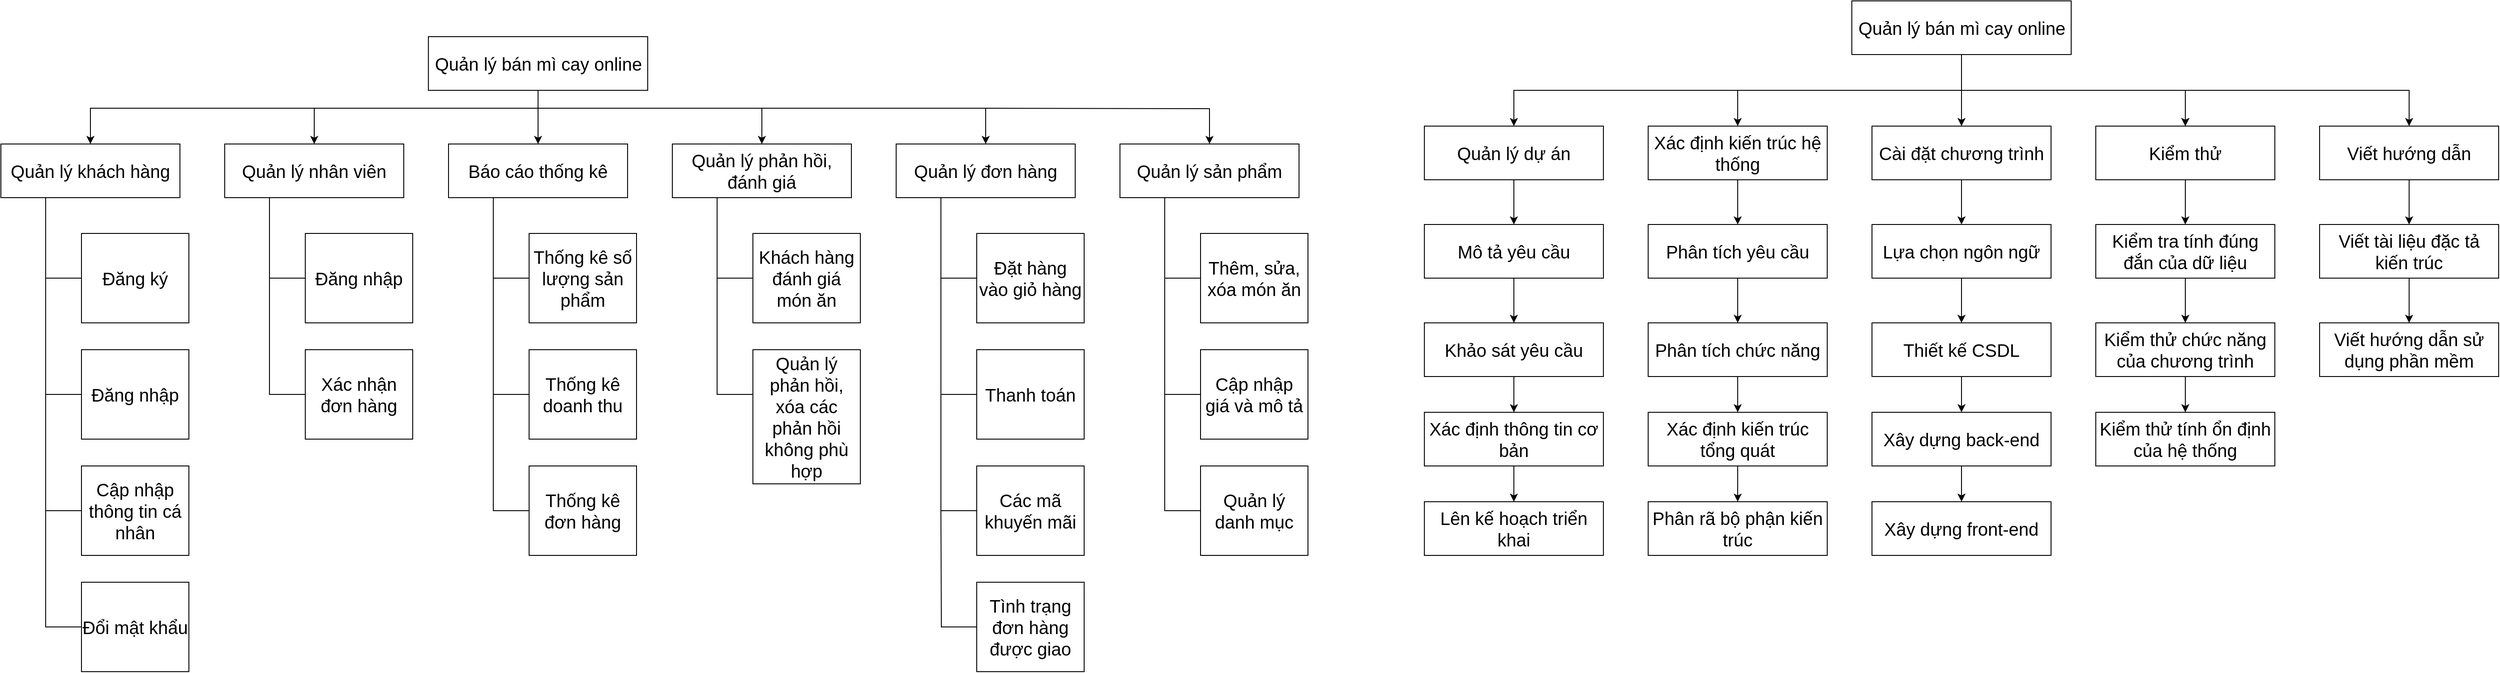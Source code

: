 <mxfile version="26.1.0">
  <diagram name="Page-1" id="t7mp8thndAIZZq_46Ynx">
    <mxGraphModel dx="2534" dy="904" grid="1" gridSize="10" guides="1" tooltips="1" connect="1" arrows="1" fold="1" page="1" pageScale="1" pageWidth="850" pageHeight="1100" math="0" shadow="0">
      <root>
        <mxCell id="0" />
        <mxCell id="1" parent="0" />
        <mxCell id="rERKmSlaa6cY_zSiYhxS-1" value="&lt;font style=&quot;font-size: 20px;&quot;&gt;&lt;font style=&quot;&quot;&gt;Quản&lt;/font&gt;&amp;nbsp;lý bán mì cay online&lt;/font&gt;" style="rounded=0;whiteSpace=wrap;html=1;" parent="1" vertex="1">
          <mxGeometry x="467.5" y="160" width="245" height="60" as="geometry" />
        </mxCell>
        <mxCell id="rERKmSlaa6cY_zSiYhxS-2" value="&lt;span style=&quot;font-size: 20px;&quot;&gt;Quản lý khách hàng&lt;/span&gt;" style="rounded=0;whiteSpace=wrap;html=1;" parent="1" vertex="1">
          <mxGeometry x="-10" y="280" width="200" height="60" as="geometry" />
        </mxCell>
        <mxCell id="rERKmSlaa6cY_zSiYhxS-4" value="&lt;span style=&quot;font-size: 20px;&quot;&gt;Quản lý nhân viên&lt;/span&gt;" style="rounded=0;whiteSpace=wrap;html=1;" parent="1" vertex="1">
          <mxGeometry x="240" y="280" width="200" height="60" as="geometry" />
        </mxCell>
        <mxCell id="rERKmSlaa6cY_zSiYhxS-5" value="&lt;span style=&quot;font-size: 20px;&quot;&gt;Báo cáo thống kê&lt;/span&gt;" style="rounded=0;whiteSpace=wrap;html=1;" parent="1" vertex="1">
          <mxGeometry x="490" y="280" width="200" height="60" as="geometry" />
        </mxCell>
        <mxCell id="rERKmSlaa6cY_zSiYhxS-6" value="&lt;span style=&quot;font-size: 20px;&quot;&gt;Quản lý phản hồi, đánh giá&lt;/span&gt;" style="rounded=0;whiteSpace=wrap;html=1;" parent="1" vertex="1">
          <mxGeometry x="740" y="280" width="200" height="60" as="geometry" />
        </mxCell>
        <mxCell id="g5ewoE6nvLTf_8WwbgQn-1" value="&lt;span style=&quot;font-size: 20px;&quot;&gt;Thống kê số lượng sản phẩm&lt;/span&gt;" style="rounded=0;whiteSpace=wrap;html=1;" parent="1" vertex="1">
          <mxGeometry x="580" y="380" width="120" height="100" as="geometry" />
        </mxCell>
        <mxCell id="g5ewoE6nvLTf_8WwbgQn-2" value="&lt;span style=&quot;font-size: 20px;&quot;&gt;Thống kê doanh thu&lt;/span&gt;" style="rounded=0;whiteSpace=wrap;html=1;" parent="1" vertex="1">
          <mxGeometry x="580" y="510" width="120" height="100" as="geometry" />
        </mxCell>
        <mxCell id="g5ewoE6nvLTf_8WwbgQn-3" value="&lt;span style=&quot;font-size: 20px;&quot;&gt;Thống kê đơn hàng&lt;/span&gt;" style="rounded=0;whiteSpace=wrap;html=1;" parent="1" vertex="1">
          <mxGeometry x="580" y="640" width="120" height="100" as="geometry" />
        </mxCell>
        <mxCell id="g5ewoE6nvLTf_8WwbgQn-5" value="&lt;span style=&quot;font-size: 20px;&quot;&gt;Đăng ký&lt;/span&gt;" style="rounded=0;whiteSpace=wrap;html=1;" parent="1" vertex="1">
          <mxGeometry x="80" y="380" width="120" height="100" as="geometry" />
        </mxCell>
        <mxCell id="g5ewoE6nvLTf_8WwbgQn-7" value="&lt;span style=&quot;font-size: 20px;&quot;&gt;Đăng nhập&lt;/span&gt;" style="rounded=0;whiteSpace=wrap;html=1;" parent="1" vertex="1">
          <mxGeometry x="80" y="510" width="120" height="100" as="geometry" />
        </mxCell>
        <mxCell id="g5ewoE6nvLTf_8WwbgQn-8" value="&lt;span style=&quot;font-size: 20px;&quot;&gt;Cập nhập thông tin cá nhân&lt;/span&gt;" style="rounded=0;whiteSpace=wrap;html=1;" parent="1" vertex="1">
          <mxGeometry x="80" y="640" width="120" height="100" as="geometry" />
        </mxCell>
        <mxCell id="g5ewoE6nvLTf_8WwbgQn-9" value="&lt;span style=&quot;font-size: 20px;&quot;&gt;Đổi mật khẩu&lt;/span&gt;" style="rounded=0;whiteSpace=wrap;html=1;" parent="1" vertex="1">
          <mxGeometry x="80" y="770" width="120" height="100" as="geometry" />
        </mxCell>
        <mxCell id="g5ewoE6nvLTf_8WwbgQn-10" value="&lt;span style=&quot;font-size: 20px;&quot;&gt;Đăng nhập&lt;/span&gt;" style="rounded=0;whiteSpace=wrap;html=1;" parent="1" vertex="1">
          <mxGeometry x="330" y="380" width="120" height="100" as="geometry" />
        </mxCell>
        <mxCell id="g5ewoE6nvLTf_8WwbgQn-11" value="&lt;span style=&quot;font-size: 20px;&quot;&gt;Xác nhận đơn hàng&lt;/span&gt;" style="rounded=0;whiteSpace=wrap;html=1;" parent="1" vertex="1">
          <mxGeometry x="330" y="510" width="120" height="100" as="geometry" />
        </mxCell>
        <mxCell id="g5ewoE6nvLTf_8WwbgQn-13" value="&lt;span style=&quot;font-size: 20px;&quot;&gt;Khách hàng đánh giá món ăn&lt;/span&gt;" style="rounded=0;whiteSpace=wrap;html=1;" parent="1" vertex="1">
          <mxGeometry x="830" y="380" width="120" height="100" as="geometry" />
        </mxCell>
        <mxCell id="g5ewoE6nvLTf_8WwbgQn-14" value="&lt;span style=&quot;font-size: 20px;&quot;&gt;Quản lý phản hồi, xóa các phản hồi không phù hợp&lt;/span&gt;" style="rounded=0;whiteSpace=wrap;html=1;" parent="1" vertex="1">
          <mxGeometry x="830" y="510" width="120" height="150" as="geometry" />
        </mxCell>
        <mxCell id="g5ewoE6nvLTf_8WwbgQn-17" value="&lt;span style=&quot;font-size: 20px;&quot;&gt;Quản lý đơn hàng&lt;/span&gt;" style="rounded=0;whiteSpace=wrap;html=1;" parent="1" vertex="1">
          <mxGeometry x="990" y="280" width="200" height="60" as="geometry" />
        </mxCell>
        <mxCell id="g5ewoE6nvLTf_8WwbgQn-18" value="&lt;span style=&quot;font-size: 20px;&quot;&gt;Đặt hàng vào giỏ hàng&lt;/span&gt;" style="rounded=0;whiteSpace=wrap;html=1;" parent="1" vertex="1">
          <mxGeometry x="1080" y="380" width="120" height="100" as="geometry" />
        </mxCell>
        <mxCell id="g5ewoE6nvLTf_8WwbgQn-19" value="&lt;span style=&quot;font-size: 20px;&quot;&gt;Thanh toán&lt;/span&gt;" style="rounded=0;whiteSpace=wrap;html=1;" parent="1" vertex="1">
          <mxGeometry x="1080" y="510" width="120" height="100" as="geometry" />
        </mxCell>
        <mxCell id="g5ewoE6nvLTf_8WwbgQn-20" value="&lt;span style=&quot;font-size: 20px;&quot;&gt;Các mã khuyến mãi&lt;/span&gt;" style="rounded=0;whiteSpace=wrap;html=1;" parent="1" vertex="1">
          <mxGeometry x="1080" y="640" width="120" height="100" as="geometry" />
        </mxCell>
        <mxCell id="g5ewoE6nvLTf_8WwbgQn-46" value="" style="endArrow=classic;html=1;rounded=0;edgeStyle=orthogonalEdgeStyle;" parent="1" source="rERKmSlaa6cY_zSiYhxS-1" target="rERKmSlaa6cY_zSiYhxS-2" edge="1">
          <mxGeometry width="50" height="50" relative="1" as="geometry">
            <mxPoint x="610" y="350" as="sourcePoint" />
            <mxPoint x="550" y="260" as="targetPoint" />
            <Array as="points">
              <mxPoint x="590" y="240" />
              <mxPoint x="90" y="240" />
            </Array>
          </mxGeometry>
        </mxCell>
        <mxCell id="g5ewoE6nvLTf_8WwbgQn-49" value="" style="endArrow=classic;html=1;rounded=0;" parent="1" target="rERKmSlaa6cY_zSiYhxS-4" edge="1">
          <mxGeometry width="50" height="50" relative="1" as="geometry">
            <mxPoint x="340" y="240" as="sourcePoint" />
            <mxPoint x="330" y="240" as="targetPoint" />
          </mxGeometry>
        </mxCell>
        <mxCell id="g5ewoE6nvLTf_8WwbgQn-50" value="" style="endArrow=classic;html=1;rounded=0;" parent="1" target="rERKmSlaa6cY_zSiYhxS-5" edge="1">
          <mxGeometry width="50" height="50" relative="1" as="geometry">
            <mxPoint x="590" y="240" as="sourcePoint" />
            <mxPoint x="350" y="290" as="targetPoint" />
          </mxGeometry>
        </mxCell>
        <mxCell id="g5ewoE6nvLTf_8WwbgQn-51" value="" style="endArrow=classic;html=1;rounded=0;edgeStyle=orthogonalEdgeStyle;" parent="1" source="rERKmSlaa6cY_zSiYhxS-1" target="g5ewoE6nvLTf_8WwbgQn-17" edge="1">
          <mxGeometry width="50" height="50" relative="1" as="geometry">
            <mxPoint x="610" y="350" as="sourcePoint" />
            <mxPoint x="660" y="300" as="targetPoint" />
            <Array as="points">
              <mxPoint x="590" y="240" />
              <mxPoint x="1090" y="240" />
            </Array>
          </mxGeometry>
        </mxCell>
        <mxCell id="g5ewoE6nvLTf_8WwbgQn-52" value="" style="endArrow=classic;html=1;rounded=0;" parent="1" target="rERKmSlaa6cY_zSiYhxS-6" edge="1">
          <mxGeometry width="50" height="50" relative="1" as="geometry">
            <mxPoint x="840" y="240" as="sourcePoint" />
            <mxPoint x="660" y="300" as="targetPoint" />
          </mxGeometry>
        </mxCell>
        <mxCell id="g5ewoE6nvLTf_8WwbgQn-53" value="" style="endArrow=none;html=1;rounded=0;edgeStyle=orthogonalEdgeStyle;startFill=0;" parent="1" source="rERKmSlaa6cY_zSiYhxS-2" target="g5ewoE6nvLTf_8WwbgQn-9" edge="1">
          <mxGeometry width="50" height="50" relative="1" as="geometry">
            <mxPoint x="40" y="370" as="sourcePoint" />
            <mxPoint x="660" y="300" as="targetPoint" />
            <Array as="points">
              <mxPoint x="40" y="820" />
            </Array>
          </mxGeometry>
        </mxCell>
        <mxCell id="g5ewoE6nvLTf_8WwbgQn-54" value="" style="endArrow=none;html=1;rounded=0;" parent="1" source="g5ewoE6nvLTf_8WwbgQn-8" edge="1">
          <mxGeometry width="50" height="50" relative="1" as="geometry">
            <mxPoint x="230" y="650" as="sourcePoint" />
            <mxPoint x="40" y="690" as="targetPoint" />
          </mxGeometry>
        </mxCell>
        <mxCell id="g5ewoE6nvLTf_8WwbgQn-55" value="" style="endArrow=none;html=1;rounded=0;" parent="1" target="g5ewoE6nvLTf_8WwbgQn-7" edge="1">
          <mxGeometry width="50" height="50" relative="1" as="geometry">
            <mxPoint x="40" y="560" as="sourcePoint" />
            <mxPoint x="280" y="600" as="targetPoint" />
          </mxGeometry>
        </mxCell>
        <mxCell id="g5ewoE6nvLTf_8WwbgQn-56" value="" style="endArrow=none;html=1;rounded=0;" parent="1" target="g5ewoE6nvLTf_8WwbgQn-5" edge="1">
          <mxGeometry width="50" height="50" relative="1" as="geometry">
            <mxPoint x="40" y="430" as="sourcePoint" />
            <mxPoint x="280" y="600" as="targetPoint" />
          </mxGeometry>
        </mxCell>
        <mxCell id="g5ewoE6nvLTf_8WwbgQn-57" value="" style="endArrow=none;html=1;rounded=0;edgeStyle=orthogonalEdgeStyle;" parent="1" source="g5ewoE6nvLTf_8WwbgQn-11" target="rERKmSlaa6cY_zSiYhxS-4" edge="1">
          <mxGeometry width="50" height="50" relative="1" as="geometry">
            <mxPoint x="370" y="550" as="sourcePoint" />
            <mxPoint x="420" y="500" as="targetPoint" />
            <Array as="points">
              <mxPoint x="290" y="560" />
            </Array>
          </mxGeometry>
        </mxCell>
        <mxCell id="g5ewoE6nvLTf_8WwbgQn-58" value="" style="endArrow=none;html=1;rounded=0;" parent="1" target="g5ewoE6nvLTf_8WwbgQn-10" edge="1">
          <mxGeometry width="50" height="50" relative="1" as="geometry">
            <mxPoint x="290" y="430" as="sourcePoint" />
            <mxPoint x="420" y="500" as="targetPoint" />
          </mxGeometry>
        </mxCell>
        <mxCell id="g5ewoE6nvLTf_8WwbgQn-59" value="" style="endArrow=none;html=1;rounded=0;edgeStyle=orthogonalEdgeStyle;" parent="1" source="g5ewoE6nvLTf_8WwbgQn-3" target="rERKmSlaa6cY_zSiYhxS-5" edge="1">
          <mxGeometry width="50" height="50" relative="1" as="geometry">
            <mxPoint x="370" y="550" as="sourcePoint" />
            <mxPoint x="420" y="500" as="targetPoint" />
            <Array as="points">
              <mxPoint x="540" y="690" />
            </Array>
          </mxGeometry>
        </mxCell>
        <mxCell id="g5ewoE6nvLTf_8WwbgQn-60" value="" style="endArrow=none;html=1;rounded=0;" parent="1" target="g5ewoE6nvLTf_8WwbgQn-2" edge="1">
          <mxGeometry width="50" height="50" relative="1" as="geometry">
            <mxPoint x="540" y="560" as="sourcePoint" />
            <mxPoint x="420" y="500" as="targetPoint" />
          </mxGeometry>
        </mxCell>
        <mxCell id="g5ewoE6nvLTf_8WwbgQn-61" value="" style="endArrow=none;html=1;rounded=0;" parent="1" target="g5ewoE6nvLTf_8WwbgQn-1" edge="1">
          <mxGeometry width="50" height="50" relative="1" as="geometry">
            <mxPoint x="540" y="430" as="sourcePoint" />
            <mxPoint x="420" y="500" as="targetPoint" />
          </mxGeometry>
        </mxCell>
        <mxCell id="g5ewoE6nvLTf_8WwbgQn-62" value="" style="endArrow=none;html=1;rounded=0;edgeStyle=orthogonalEdgeStyle;" parent="1" source="g5ewoE6nvLTf_8WwbgQn-14" target="rERKmSlaa6cY_zSiYhxS-6" edge="1">
          <mxGeometry width="50" height="50" relative="1" as="geometry">
            <mxPoint x="890" y="550" as="sourcePoint" />
            <mxPoint x="940" y="500" as="targetPoint" />
            <Array as="points">
              <mxPoint x="790" y="560" />
            </Array>
          </mxGeometry>
        </mxCell>
        <mxCell id="g5ewoE6nvLTf_8WwbgQn-66" value="" style="endArrow=none;html=1;rounded=0;" parent="1" target="g5ewoE6nvLTf_8WwbgQn-13" edge="1">
          <mxGeometry width="50" height="50" relative="1" as="geometry">
            <mxPoint x="790" y="430" as="sourcePoint" />
            <mxPoint x="940" y="500" as="targetPoint" />
          </mxGeometry>
        </mxCell>
        <mxCell id="g5ewoE6nvLTf_8WwbgQn-67" value="" style="endArrow=none;html=1;rounded=0;edgeStyle=orthogonalEdgeStyle;" parent="1" source="g5ewoE6nvLTf_8WwbgQn-20" target="g5ewoE6nvLTf_8WwbgQn-17" edge="1">
          <mxGeometry width="50" height="50" relative="1" as="geometry">
            <mxPoint x="890" y="550" as="sourcePoint" />
            <mxPoint x="940" y="500" as="targetPoint" />
            <Array as="points">
              <mxPoint x="1040" y="690" />
            </Array>
          </mxGeometry>
        </mxCell>
        <mxCell id="g5ewoE6nvLTf_8WwbgQn-68" value="" style="endArrow=none;html=1;rounded=0;" parent="1" target="g5ewoE6nvLTf_8WwbgQn-19" edge="1">
          <mxGeometry width="50" height="50" relative="1" as="geometry">
            <mxPoint x="1040" y="560" as="sourcePoint" />
            <mxPoint x="940" y="500" as="targetPoint" />
          </mxGeometry>
        </mxCell>
        <mxCell id="g5ewoE6nvLTf_8WwbgQn-69" value="" style="endArrow=none;html=1;rounded=0;" parent="1" target="g5ewoE6nvLTf_8WwbgQn-18" edge="1">
          <mxGeometry width="50" height="50" relative="1" as="geometry">
            <mxPoint x="1040" y="430" as="sourcePoint" />
            <mxPoint x="940" y="500" as="targetPoint" />
          </mxGeometry>
        </mxCell>
        <mxCell id="g5ewoE6nvLTf_8WwbgQn-70" value="&lt;span style=&quot;font-size: 20px;&quot;&gt;Quản lý sản phẩm&lt;/span&gt;" style="rounded=0;whiteSpace=wrap;html=1;" parent="1" vertex="1">
          <mxGeometry x="1240" y="280" width="200" height="60" as="geometry" />
        </mxCell>
        <mxCell id="g5ewoE6nvLTf_8WwbgQn-71" value="&lt;span style=&quot;font-size: 20px;&quot;&gt;Thêm, sửa, xóa món ăn&lt;/span&gt;" style="rounded=0;whiteSpace=wrap;html=1;" parent="1" vertex="1">
          <mxGeometry x="1330" y="380" width="120" height="100" as="geometry" />
        </mxCell>
        <mxCell id="g5ewoE6nvLTf_8WwbgQn-72" value="&lt;span style=&quot;font-size: 20px;&quot;&gt;Cập nhập giá và mô tả&lt;/span&gt;" style="rounded=0;whiteSpace=wrap;html=1;" parent="1" vertex="1">
          <mxGeometry x="1330" y="510" width="120" height="100" as="geometry" />
        </mxCell>
        <mxCell id="g5ewoE6nvLTf_8WwbgQn-73" value="&lt;span style=&quot;font-size: 20px;&quot;&gt;Quản lý danh mục&lt;/span&gt;" style="rounded=0;whiteSpace=wrap;html=1;" parent="1" vertex="1">
          <mxGeometry x="1330" y="640" width="120" height="100" as="geometry" />
        </mxCell>
        <mxCell id="g5ewoE6nvLTf_8WwbgQn-74" value="&lt;span style=&quot;font-size: 20px;&quot;&gt;Tình trạng đơn hàng được giao&lt;/span&gt;" style="rounded=0;whiteSpace=wrap;html=1;" parent="1" vertex="1">
          <mxGeometry x="1080" y="770" width="120" height="100" as="geometry" />
        </mxCell>
        <mxCell id="g5ewoE6nvLTf_8WwbgQn-75" value="" style="endArrow=none;html=1;rounded=0;edgeStyle=orthogonalEdgeStyle;" parent="1" source="g5ewoE6nvLTf_8WwbgQn-74" edge="1">
          <mxGeometry width="50" height="50" relative="1" as="geometry">
            <mxPoint x="960" y="660" as="sourcePoint" />
            <mxPoint x="1040" y="690" as="targetPoint" />
          </mxGeometry>
        </mxCell>
        <mxCell id="g5ewoE6nvLTf_8WwbgQn-78" value="" style="endArrow=none;html=1;rounded=0;edgeStyle=orthogonalEdgeStyle;" parent="1" edge="1">
          <mxGeometry width="50" height="50" relative="1" as="geometry">
            <mxPoint x="1330" y="690" as="sourcePoint" />
            <mxPoint x="1290" y="340" as="targetPoint" />
            <Array as="points">
              <mxPoint x="1290" y="690" />
            </Array>
          </mxGeometry>
        </mxCell>
        <mxCell id="g5ewoE6nvLTf_8WwbgQn-79" value="" style="endArrow=none;html=1;rounded=0;" parent="1" source="g5ewoE6nvLTf_8WwbgQn-71" edge="1">
          <mxGeometry width="50" height="50" relative="1" as="geometry">
            <mxPoint x="920" y="500" as="sourcePoint" />
            <mxPoint x="1290" y="430" as="targetPoint" />
          </mxGeometry>
        </mxCell>
        <mxCell id="g5ewoE6nvLTf_8WwbgQn-80" value="" style="endArrow=none;html=1;rounded=0;" parent="1" source="g5ewoE6nvLTf_8WwbgQn-72" edge="1">
          <mxGeometry width="50" height="50" relative="1" as="geometry">
            <mxPoint x="920" y="500" as="sourcePoint" />
            <mxPoint x="1290" y="560" as="targetPoint" />
          </mxGeometry>
        </mxCell>
        <mxCell id="g5ewoE6nvLTf_8WwbgQn-81" value="" style="endArrow=classic;html=1;rounded=0;edgeStyle=orthogonalEdgeStyle;endFill=1;" parent="1" target="g5ewoE6nvLTf_8WwbgQn-70" edge="1">
          <mxGeometry width="50" height="50" relative="1" as="geometry">
            <mxPoint x="1090" y="240" as="sourcePoint" />
            <mxPoint x="770" y="460" as="targetPoint" />
          </mxGeometry>
        </mxCell>
        <mxCell id="i9dd3xJPKFvuYLps4I6N-1" value="&lt;font style=&quot;font-size: 20px;&quot;&gt;&lt;font style=&quot;&quot;&gt;Quản&lt;/font&gt;&amp;nbsp;lý bán mì cay online&lt;/font&gt;" style="rounded=0;whiteSpace=wrap;html=1;" parent="1" vertex="1">
          <mxGeometry x="2057.5" y="120" width="245" height="60" as="geometry" />
        </mxCell>
        <mxCell id="i9dd3xJPKFvuYLps4I6N-2" value="&lt;span style=&quot;font-size: 20px;&quot;&gt;Lên kế hoạch triển khai&lt;/span&gt;" style="rounded=0;whiteSpace=wrap;html=1;" parent="1" vertex="1">
          <mxGeometry x="1580" y="680" width="200" height="60" as="geometry" />
        </mxCell>
        <mxCell id="i9dd3xJPKFvuYLps4I6N-3" value="&lt;span style=&quot;font-size: 20px;&quot;&gt;Mô tả yêu cầu&lt;/span&gt;" style="rounded=0;whiteSpace=wrap;html=1;" parent="1" vertex="1">
          <mxGeometry x="1580" y="370" width="200" height="60" as="geometry" />
        </mxCell>
        <mxCell id="i9dd3xJPKFvuYLps4I6N-4" value="&lt;span style=&quot;font-size: 20px;&quot;&gt;Xác định kiến trúc hệ thống&lt;/span&gt;" style="rounded=0;whiteSpace=wrap;html=1;" parent="1" vertex="1">
          <mxGeometry x="1830" y="260" width="200" height="60" as="geometry" />
        </mxCell>
        <mxCell id="i9dd3xJPKFvuYLps4I6N-6" value="&lt;span style=&quot;font-size: 20px;&quot;&gt;Quản lý dự án&lt;/span&gt;" style="rounded=0;whiteSpace=wrap;html=1;" parent="1" vertex="1">
          <mxGeometry x="1580" y="260" width="200" height="60" as="geometry" />
        </mxCell>
        <mxCell id="i9dd3xJPKFvuYLps4I6N-7" value="&lt;span style=&quot;font-size: 20px;&quot;&gt;Khảo sát yêu cầu&lt;/span&gt;" style="rounded=0;whiteSpace=wrap;html=1;" parent="1" vertex="1">
          <mxGeometry x="1580" y="480" width="200" height="60" as="geometry" />
        </mxCell>
        <mxCell id="i9dd3xJPKFvuYLps4I6N-9" value="&lt;span style=&quot;font-size: 20px;&quot;&gt;Xác định thông tin cơ bản&lt;/span&gt;" style="rounded=0;whiteSpace=wrap;html=1;" parent="1" vertex="1">
          <mxGeometry x="1580" y="580" width="200" height="60" as="geometry" />
        </mxCell>
        <mxCell id="i9dd3xJPKFvuYLps4I6N-11" value="&lt;span style=&quot;font-size: 20px;&quot;&gt;Phân tích yêu cầu&lt;/span&gt;" style="rounded=0;whiteSpace=wrap;html=1;" parent="1" vertex="1">
          <mxGeometry x="1830" y="370" width="200" height="60" as="geometry" />
        </mxCell>
        <mxCell id="i9dd3xJPKFvuYLps4I6N-12" value="&lt;span style=&quot;font-size: 20px;&quot;&gt;Phân tích chức năng&lt;/span&gt;" style="rounded=0;whiteSpace=wrap;html=1;" parent="1" vertex="1">
          <mxGeometry x="1830" y="480" width="200" height="60" as="geometry" />
        </mxCell>
        <mxCell id="i9dd3xJPKFvuYLps4I6N-15" value="&lt;span style=&quot;font-size: 20px;&quot;&gt;Xác định kiến trúc tổng quát&lt;/span&gt;" style="rounded=0;whiteSpace=wrap;html=1;" parent="1" vertex="1">
          <mxGeometry x="1830" y="580" width="200" height="60" as="geometry" />
        </mxCell>
        <mxCell id="i9dd3xJPKFvuYLps4I6N-16" value="&lt;span style=&quot;font-size: 20px;&quot;&gt;Phân rã bộ phận kiến trúc&lt;/span&gt;" style="rounded=0;whiteSpace=wrap;html=1;" parent="1" vertex="1">
          <mxGeometry x="1830" y="680" width="200" height="60" as="geometry" />
        </mxCell>
        <mxCell id="i9dd3xJPKFvuYLps4I6N-17" value="&lt;span style=&quot;font-size: 20px;&quot;&gt;Cài đặt chương trình&lt;/span&gt;" style="rounded=0;whiteSpace=wrap;html=1;" parent="1" vertex="1">
          <mxGeometry x="2080" y="260" width="200" height="60" as="geometry" />
        </mxCell>
        <mxCell id="i9dd3xJPKFvuYLps4I6N-18" value="&lt;span style=&quot;font-size: 20px;&quot;&gt;Lựa chọn ngôn ngữ&lt;/span&gt;" style="rounded=0;whiteSpace=wrap;html=1;" parent="1" vertex="1">
          <mxGeometry x="2080" y="370" width="200" height="60" as="geometry" />
        </mxCell>
        <mxCell id="i9dd3xJPKFvuYLps4I6N-19" value="&lt;span style=&quot;font-size: 20px;&quot;&gt;Thiết kế CSDL&lt;/span&gt;" style="rounded=0;whiteSpace=wrap;html=1;" parent="1" vertex="1">
          <mxGeometry x="2080" y="480" width="200" height="60" as="geometry" />
        </mxCell>
        <mxCell id="i9dd3xJPKFvuYLps4I6N-20" value="&lt;span style=&quot;font-size: 20px;&quot;&gt;Xây dựng back-end&lt;/span&gt;" style="rounded=0;whiteSpace=wrap;html=1;" parent="1" vertex="1">
          <mxGeometry x="2080" y="580" width="200" height="60" as="geometry" />
        </mxCell>
        <mxCell id="i9dd3xJPKFvuYLps4I6N-21" value="&lt;span style=&quot;font-size: 20px;&quot;&gt;Xây dựng front-end&lt;/span&gt;" style="rounded=0;whiteSpace=wrap;html=1;" parent="1" vertex="1">
          <mxGeometry x="2080" y="680" width="200" height="60" as="geometry" />
        </mxCell>
        <mxCell id="i9dd3xJPKFvuYLps4I6N-22" value="&lt;span style=&quot;font-size: 20px;&quot;&gt;Kiểm thử&lt;/span&gt;" style="rounded=0;whiteSpace=wrap;html=1;" parent="1" vertex="1">
          <mxGeometry x="2330" y="260" width="200" height="60" as="geometry" />
        </mxCell>
        <mxCell id="i9dd3xJPKFvuYLps4I6N-23" value="&lt;span style=&quot;font-size: 20px;&quot;&gt;Kiểm tra tính đúng đắn của dữ liệu&lt;/span&gt;" style="rounded=0;whiteSpace=wrap;html=1;" parent="1" vertex="1">
          <mxGeometry x="2330" y="370" width="200" height="60" as="geometry" />
        </mxCell>
        <mxCell id="i9dd3xJPKFvuYLps4I6N-24" value="&lt;span style=&quot;font-size: 20px;&quot;&gt;Kiểm thử chức năng của chương trình&lt;/span&gt;" style="rounded=0;whiteSpace=wrap;html=1;" parent="1" vertex="1">
          <mxGeometry x="2330" y="480" width="200" height="60" as="geometry" />
        </mxCell>
        <mxCell id="i9dd3xJPKFvuYLps4I6N-25" value="&lt;span style=&quot;font-size: 20px;&quot;&gt;Kiểm thử tính ổn định của hệ thống&lt;/span&gt;" style="rounded=0;whiteSpace=wrap;html=1;" parent="1" vertex="1">
          <mxGeometry x="2330" y="580" width="200" height="60" as="geometry" />
        </mxCell>
        <mxCell id="i9dd3xJPKFvuYLps4I6N-26" value="&lt;span style=&quot;font-size: 20px;&quot;&gt;Viết hướng dẫn&lt;/span&gt;" style="rounded=0;whiteSpace=wrap;html=1;" parent="1" vertex="1">
          <mxGeometry x="2580" y="260" width="200" height="60" as="geometry" />
        </mxCell>
        <mxCell id="i9dd3xJPKFvuYLps4I6N-27" value="&lt;span style=&quot;font-size: 20px;&quot;&gt;Viết tài liệu đặc tả kiến trúc&lt;/span&gt;" style="rounded=0;whiteSpace=wrap;html=1;" parent="1" vertex="1">
          <mxGeometry x="2580" y="370" width="200" height="60" as="geometry" />
        </mxCell>
        <mxCell id="i9dd3xJPKFvuYLps4I6N-28" value="&lt;span style=&quot;font-size: 20px;&quot;&gt;Viết hướng dẫn sử dụng phần mềm&lt;/span&gt;" style="rounded=0;whiteSpace=wrap;html=1;" parent="1" vertex="1">
          <mxGeometry x="2580" y="480" width="200" height="60" as="geometry" />
        </mxCell>
        <mxCell id="i9dd3xJPKFvuYLps4I6N-31" value="" style="endArrow=classic;html=1;rounded=0;edgeStyle=orthogonalEdgeStyle;" parent="1" source="i9dd3xJPKFvuYLps4I6N-1" target="i9dd3xJPKFvuYLps4I6N-6" edge="1">
          <mxGeometry width="50" height="50" relative="1" as="geometry">
            <mxPoint x="2140" y="470" as="sourcePoint" />
            <mxPoint x="2190" y="420" as="targetPoint" />
            <Array as="points">
              <mxPoint x="2180" y="220" />
              <mxPoint x="1680" y="220" />
            </Array>
          </mxGeometry>
        </mxCell>
        <mxCell id="i9dd3xJPKFvuYLps4I6N-32" value="" style="endArrow=classic;html=1;rounded=0;edgeStyle=orthogonalEdgeStyle;" parent="1" source="i9dd3xJPKFvuYLps4I6N-1" target="i9dd3xJPKFvuYLps4I6N-4" edge="1">
          <mxGeometry width="50" height="50" relative="1" as="geometry">
            <mxPoint x="2068" y="160" as="sourcePoint" />
            <mxPoint x="1690" y="270" as="targetPoint" />
            <Array as="points">
              <mxPoint x="2180" y="220" />
              <mxPoint x="1930" y="220" />
            </Array>
          </mxGeometry>
        </mxCell>
        <mxCell id="i9dd3xJPKFvuYLps4I6N-33" value="" style="endArrow=classic;html=1;rounded=0;edgeStyle=orthogonalEdgeStyle;" parent="1" source="i9dd3xJPKFvuYLps4I6N-1" target="i9dd3xJPKFvuYLps4I6N-22" edge="1">
          <mxGeometry width="50" height="50" relative="1" as="geometry">
            <mxPoint x="2180" y="180" as="sourcePoint" />
            <mxPoint x="1930" y="260" as="targetPoint" />
            <Array as="points">
              <mxPoint x="2180" y="220" />
              <mxPoint x="2430" y="220" />
            </Array>
          </mxGeometry>
        </mxCell>
        <mxCell id="i9dd3xJPKFvuYLps4I6N-34" value="" style="endArrow=classic;html=1;rounded=0;edgeStyle=orthogonalEdgeStyle;" parent="1" source="i9dd3xJPKFvuYLps4I6N-1" target="i9dd3xJPKFvuYLps4I6N-17" edge="1">
          <mxGeometry width="50" height="50" relative="1" as="geometry">
            <mxPoint x="2180" y="180" as="sourcePoint" />
            <mxPoint x="1930" y="260" as="targetPoint" />
            <Array as="points" />
          </mxGeometry>
        </mxCell>
        <mxCell id="i9dd3xJPKFvuYLps4I6N-35" value="" style="endArrow=classic;html=1;rounded=0;edgeStyle=orthogonalEdgeStyle;" parent="1" source="i9dd3xJPKFvuYLps4I6N-1" target="i9dd3xJPKFvuYLps4I6N-22" edge="1">
          <mxGeometry width="50" height="50" relative="1" as="geometry">
            <mxPoint x="2180" y="180" as="sourcePoint" />
            <mxPoint x="2430" y="260" as="targetPoint" />
            <Array as="points">
              <mxPoint x="2180" y="220" />
              <mxPoint x="2430" y="220" />
            </Array>
          </mxGeometry>
        </mxCell>
        <mxCell id="i9dd3xJPKFvuYLps4I6N-36" value="" style="endArrow=classic;html=1;rounded=0;edgeStyle=orthogonalEdgeStyle;" parent="1" source="i9dd3xJPKFvuYLps4I6N-1" target="i9dd3xJPKFvuYLps4I6N-26" edge="1">
          <mxGeometry width="50" height="50" relative="1" as="geometry">
            <mxPoint x="2180" y="180" as="sourcePoint" />
            <mxPoint x="2430" y="260" as="targetPoint" />
            <Array as="points">
              <mxPoint x="2180" y="220" />
              <mxPoint x="2680" y="220" />
            </Array>
          </mxGeometry>
        </mxCell>
        <mxCell id="i9dd3xJPKFvuYLps4I6N-38" value="" style="endArrow=classic;html=1;rounded=0;" parent="1" source="i9dd3xJPKFvuYLps4I6N-6" target="i9dd3xJPKFvuYLps4I6N-3" edge="1">
          <mxGeometry width="50" height="50" relative="1" as="geometry">
            <mxPoint x="2140" y="470" as="sourcePoint" />
            <mxPoint x="2190" y="420" as="targetPoint" />
          </mxGeometry>
        </mxCell>
        <mxCell id="i9dd3xJPKFvuYLps4I6N-39" value="" style="endArrow=classic;html=1;rounded=0;" parent="1" source="i9dd3xJPKFvuYLps4I6N-4" target="i9dd3xJPKFvuYLps4I6N-11" edge="1">
          <mxGeometry width="50" height="50" relative="1" as="geometry">
            <mxPoint x="1680" y="320" as="sourcePoint" />
            <mxPoint x="1680" y="370" as="targetPoint" />
          </mxGeometry>
        </mxCell>
        <mxCell id="i9dd3xJPKFvuYLps4I6N-40" value="" style="endArrow=classic;html=1;rounded=0;" parent="1" source="i9dd3xJPKFvuYLps4I6N-17" target="i9dd3xJPKFvuYLps4I6N-18" edge="1">
          <mxGeometry width="50" height="50" relative="1" as="geometry">
            <mxPoint x="2140" y="470" as="sourcePoint" />
            <mxPoint x="2180" y="410" as="targetPoint" />
          </mxGeometry>
        </mxCell>
        <mxCell id="i9dd3xJPKFvuYLps4I6N-41" value="" style="endArrow=classic;html=1;rounded=0;" parent="1" source="i9dd3xJPKFvuYLps4I6N-22" target="i9dd3xJPKFvuYLps4I6N-23" edge="1">
          <mxGeometry width="50" height="50" relative="1" as="geometry">
            <mxPoint x="2140" y="470" as="sourcePoint" />
            <mxPoint x="2190" y="420" as="targetPoint" />
          </mxGeometry>
        </mxCell>
        <mxCell id="i9dd3xJPKFvuYLps4I6N-42" value="" style="endArrow=classic;html=1;rounded=0;" parent="1" source="i9dd3xJPKFvuYLps4I6N-26" target="i9dd3xJPKFvuYLps4I6N-27" edge="1">
          <mxGeometry width="50" height="50" relative="1" as="geometry">
            <mxPoint x="2140" y="470" as="sourcePoint" />
            <mxPoint x="2190" y="420" as="targetPoint" />
          </mxGeometry>
        </mxCell>
        <mxCell id="i9dd3xJPKFvuYLps4I6N-43" value="" style="endArrow=classic;html=1;rounded=0;" parent="1" source="i9dd3xJPKFvuYLps4I6N-27" target="i9dd3xJPKFvuYLps4I6N-28" edge="1">
          <mxGeometry width="50" height="50" relative="1" as="geometry">
            <mxPoint x="2140" y="470" as="sourcePoint" />
            <mxPoint x="2190" y="420" as="targetPoint" />
          </mxGeometry>
        </mxCell>
        <mxCell id="i9dd3xJPKFvuYLps4I6N-44" value="" style="endArrow=classic;html=1;rounded=0;" parent="1" source="i9dd3xJPKFvuYLps4I6N-24" target="i9dd3xJPKFvuYLps4I6N-25" edge="1">
          <mxGeometry width="50" height="50" relative="1" as="geometry">
            <mxPoint x="2140" y="470" as="sourcePoint" />
            <mxPoint x="2190" y="420" as="targetPoint" />
          </mxGeometry>
        </mxCell>
        <mxCell id="i9dd3xJPKFvuYLps4I6N-45" value="" style="endArrow=classic;html=1;rounded=0;" parent="1" source="i9dd3xJPKFvuYLps4I6N-23" target="i9dd3xJPKFvuYLps4I6N-24" edge="1">
          <mxGeometry width="50" height="50" relative="1" as="geometry">
            <mxPoint x="2140" y="470" as="sourcePoint" />
            <mxPoint x="2190" y="420" as="targetPoint" />
          </mxGeometry>
        </mxCell>
        <mxCell id="i9dd3xJPKFvuYLps4I6N-46" value="" style="endArrow=classic;html=1;rounded=0;" parent="1" source="i9dd3xJPKFvuYLps4I6N-18" target="i9dd3xJPKFvuYLps4I6N-19" edge="1">
          <mxGeometry width="50" height="50" relative="1" as="geometry">
            <mxPoint x="2140" y="470" as="sourcePoint" />
            <mxPoint x="2190" y="420" as="targetPoint" />
          </mxGeometry>
        </mxCell>
        <mxCell id="i9dd3xJPKFvuYLps4I6N-47" value="" style="endArrow=classic;html=1;rounded=0;" parent="1" source="i9dd3xJPKFvuYLps4I6N-12" target="i9dd3xJPKFvuYLps4I6N-15" edge="1">
          <mxGeometry width="50" height="50" relative="1" as="geometry">
            <mxPoint x="2140" y="470" as="sourcePoint" />
            <mxPoint x="2190" y="420" as="targetPoint" />
          </mxGeometry>
        </mxCell>
        <mxCell id="i9dd3xJPKFvuYLps4I6N-48" value="" style="endArrow=classic;html=1;rounded=0;" parent="1" source="i9dd3xJPKFvuYLps4I6N-11" target="i9dd3xJPKFvuYLps4I6N-12" edge="1">
          <mxGeometry width="50" height="50" relative="1" as="geometry">
            <mxPoint x="2140" y="470" as="sourcePoint" />
            <mxPoint x="2190" y="420" as="targetPoint" />
          </mxGeometry>
        </mxCell>
        <mxCell id="i9dd3xJPKFvuYLps4I6N-49" value="" style="endArrow=classic;html=1;rounded=0;" parent="1" source="i9dd3xJPKFvuYLps4I6N-3" target="i9dd3xJPKFvuYLps4I6N-7" edge="1">
          <mxGeometry width="50" height="50" relative="1" as="geometry">
            <mxPoint x="2140" y="470" as="sourcePoint" />
            <mxPoint x="2190" y="420" as="targetPoint" />
          </mxGeometry>
        </mxCell>
        <mxCell id="i9dd3xJPKFvuYLps4I6N-50" value="" style="endArrow=classic;html=1;rounded=0;" parent="1" source="i9dd3xJPKFvuYLps4I6N-7" target="i9dd3xJPKFvuYLps4I6N-9" edge="1">
          <mxGeometry width="50" height="50" relative="1" as="geometry">
            <mxPoint x="2140" y="470" as="sourcePoint" />
            <mxPoint x="2190" y="420" as="targetPoint" />
          </mxGeometry>
        </mxCell>
        <mxCell id="i9dd3xJPKFvuYLps4I6N-51" value="" style="endArrow=classic;html=1;rounded=0;" parent="1" source="i9dd3xJPKFvuYLps4I6N-19" target="i9dd3xJPKFvuYLps4I6N-20" edge="1">
          <mxGeometry width="50" height="50" relative="1" as="geometry">
            <mxPoint x="2140" y="470" as="sourcePoint" />
            <mxPoint x="2190" y="420" as="targetPoint" />
          </mxGeometry>
        </mxCell>
        <mxCell id="i9dd3xJPKFvuYLps4I6N-52" value="" style="endArrow=classic;html=1;rounded=0;" parent="1" source="i9dd3xJPKFvuYLps4I6N-20" target="i9dd3xJPKFvuYLps4I6N-21" edge="1">
          <mxGeometry width="50" height="50" relative="1" as="geometry">
            <mxPoint x="2140" y="470" as="sourcePoint" />
            <mxPoint x="2120" y="850" as="targetPoint" />
          </mxGeometry>
        </mxCell>
        <mxCell id="i9dd3xJPKFvuYLps4I6N-53" value="" style="endArrow=classic;html=1;rounded=0;" parent="1" source="i9dd3xJPKFvuYLps4I6N-15" target="i9dd3xJPKFvuYLps4I6N-16" edge="1">
          <mxGeometry width="50" height="50" relative="1" as="geometry">
            <mxPoint x="2140" y="470" as="sourcePoint" />
            <mxPoint x="2190" y="420" as="targetPoint" />
          </mxGeometry>
        </mxCell>
        <mxCell id="i9dd3xJPKFvuYLps4I6N-54" value="" style="endArrow=classic;html=1;rounded=0;" parent="1" source="i9dd3xJPKFvuYLps4I6N-9" target="i9dd3xJPKFvuYLps4I6N-2" edge="1">
          <mxGeometry width="50" height="50" relative="1" as="geometry">
            <mxPoint x="2140" y="620" as="sourcePoint" />
            <mxPoint x="2190" y="570" as="targetPoint" />
          </mxGeometry>
        </mxCell>
      </root>
    </mxGraphModel>
  </diagram>
</mxfile>

